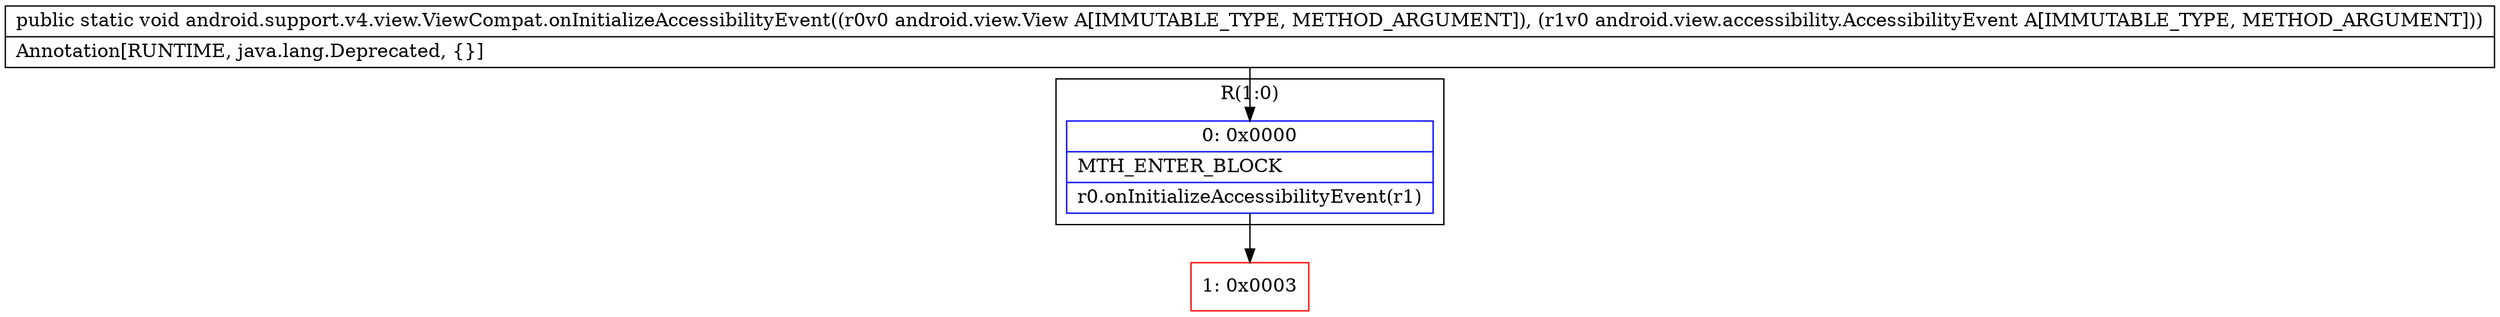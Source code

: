 digraph "CFG forandroid.support.v4.view.ViewCompat.onInitializeAccessibilityEvent(Landroid\/view\/View;Landroid\/view\/accessibility\/AccessibilityEvent;)V" {
subgraph cluster_Region_1655696830 {
label = "R(1:0)";
node [shape=record,color=blue];
Node_0 [shape=record,label="{0\:\ 0x0000|MTH_ENTER_BLOCK\l|r0.onInitializeAccessibilityEvent(r1)\l}"];
}
Node_1 [shape=record,color=red,label="{1\:\ 0x0003}"];
MethodNode[shape=record,label="{public static void android.support.v4.view.ViewCompat.onInitializeAccessibilityEvent((r0v0 android.view.View A[IMMUTABLE_TYPE, METHOD_ARGUMENT]), (r1v0 android.view.accessibility.AccessibilityEvent A[IMMUTABLE_TYPE, METHOD_ARGUMENT]))  | Annotation[RUNTIME, java.lang.Deprecated, \{\}]\l}"];
MethodNode -> Node_0;
Node_0 -> Node_1;
}

